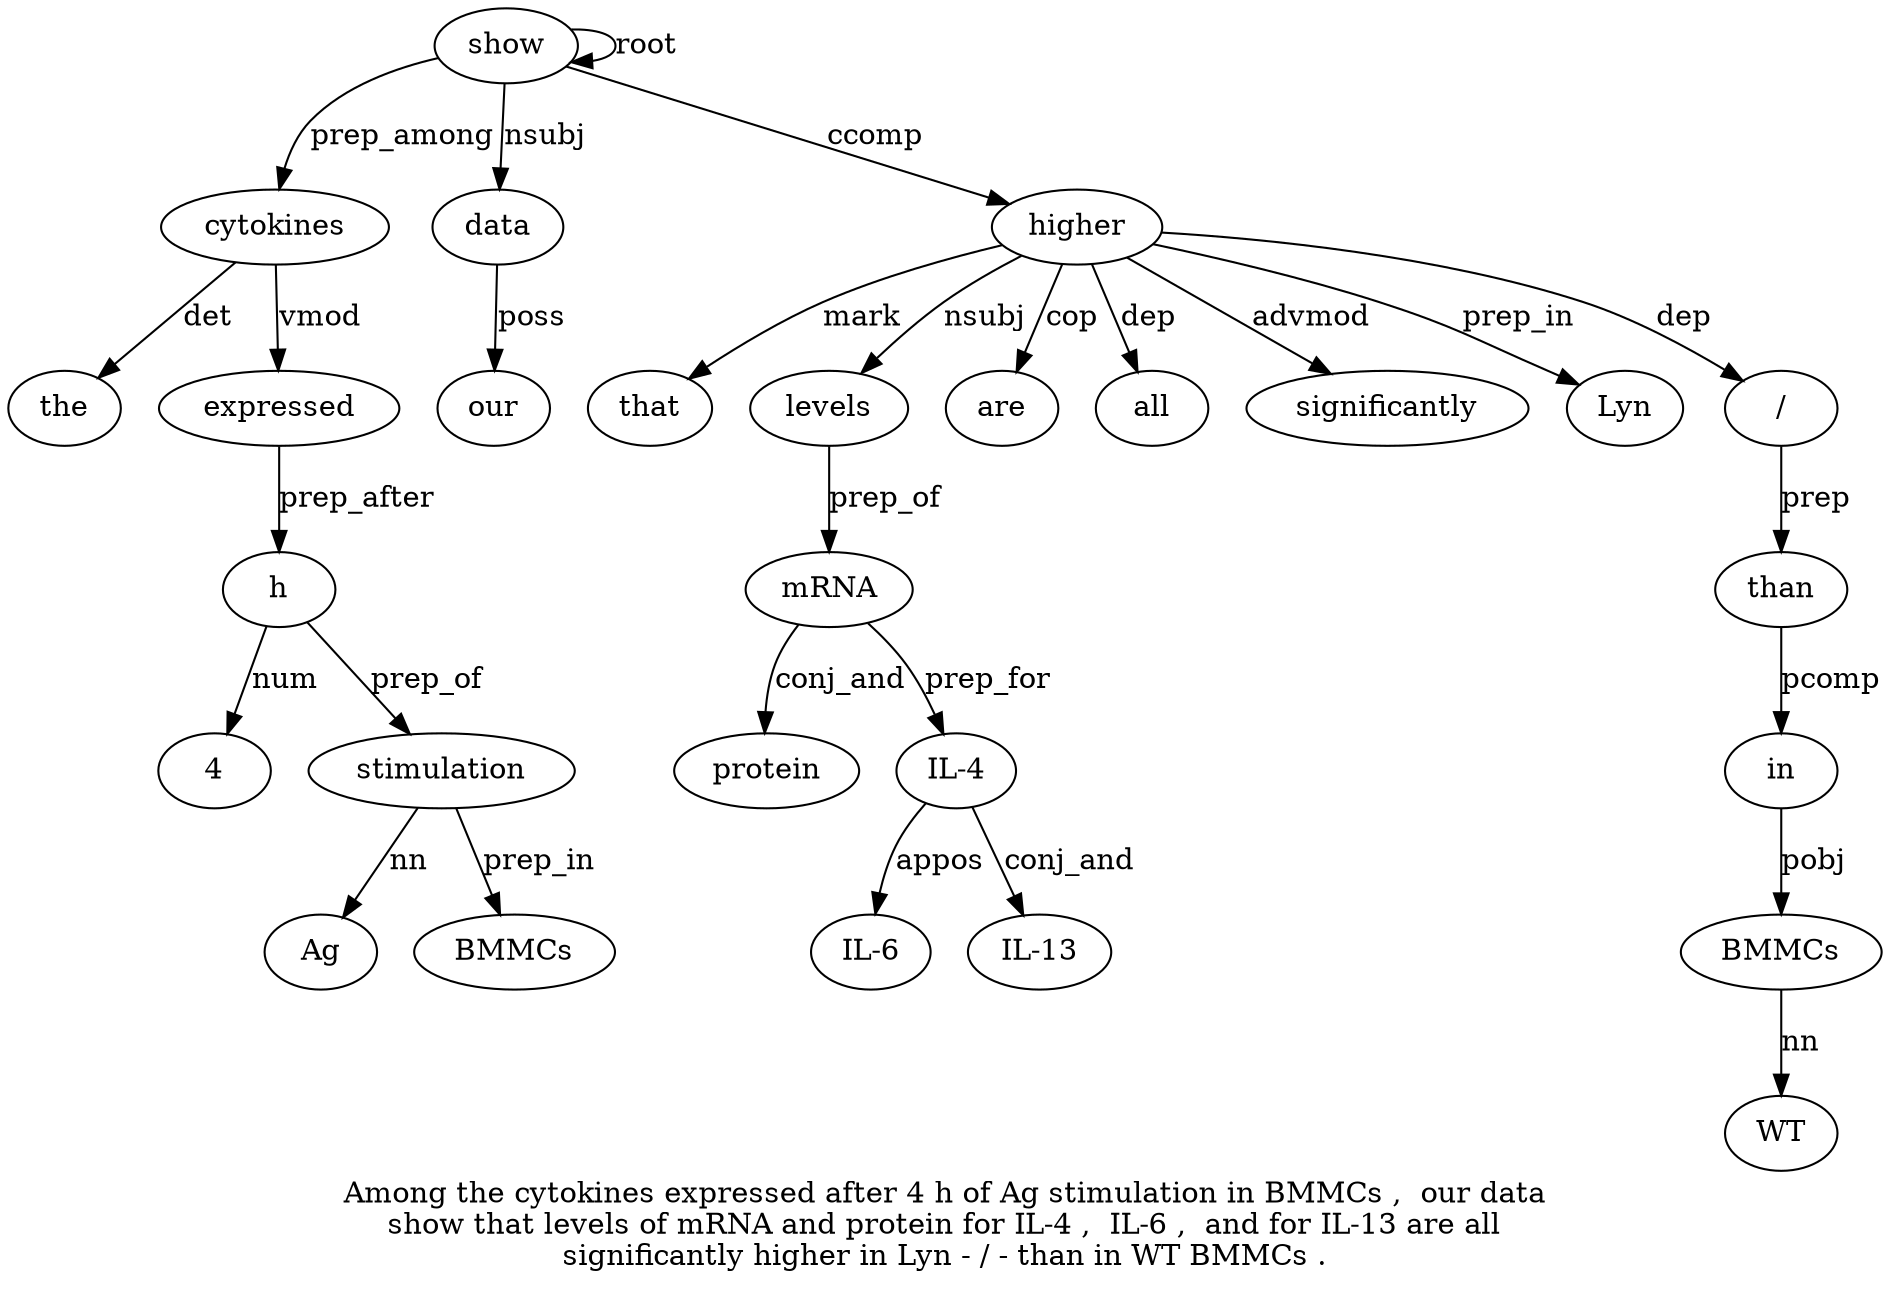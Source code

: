 digraph "Among the cytokines expressed after 4 h of Ag stimulation in BMMCs ,  our data show that levels of mRNA and protein for IL-4 ,  IL-6 ,  and for IL-13 are all significantly higher in Lyn - / - than in WT BMMCs ." {
label="Among the cytokines expressed after 4 h of Ag stimulation in BMMCs ,  our data
show that levels of mRNA and protein for IL-4 ,  IL-6 ,  and for IL-13 are all
significantly higher in Lyn - / - than in WT BMMCs .";
cytokines3 [style=filled, fillcolor=white, label=cytokines];
the2 [style=filled, fillcolor=white, label=the];
cytokines3 -> the2  [label=det];
show16 [style=filled, fillcolor=white, label=show];
show16 -> cytokines3  [label=prep_among];
expressed4 [style=filled, fillcolor=white, label=expressed];
cytokines3 -> expressed4  [label=vmod];
h7 [style=filled, fillcolor=white, label=h];
46 [style=filled, fillcolor=white, label=4];
h7 -> 46  [label=num];
expressed4 -> h7  [label=prep_after];
stimulation10 [style=filled, fillcolor=white, label=stimulation];
Ag9 [style=filled, fillcolor=white, label=Ag];
stimulation10 -> Ag9  [label=nn];
h7 -> stimulation10  [label=prep_of];
BMMCs12 [style=filled, fillcolor=white, label=BMMCs];
stimulation10 -> BMMCs12  [label=prep_in];
data15 [style=filled, fillcolor=white, label=data];
our14 [style=filled, fillcolor=white, label=our];
data15 -> our14  [label=poss];
show16 -> data15  [label=nsubj];
show16 -> show16  [label=root];
higher34 [style=filled, fillcolor=white, label=higher];
that17 [style=filled, fillcolor=white, label=that];
higher34 -> that17  [label=mark];
levels18 [style=filled, fillcolor=white, label=levels];
higher34 -> levels18  [label=nsubj];
mRNA20 [style=filled, fillcolor=white, label=mRNA];
levels18 -> mRNA20  [label=prep_of];
protein22 [style=filled, fillcolor=white, label=protein];
mRNA20 -> protein22  [label=conj_and];
"IL-42" [style=filled, fillcolor=white, label="IL-4"];
mRNA20 -> "IL-42"  [label=prep_for];
"IL-62" [style=filled, fillcolor=white, label="IL-6"];
"IL-42" -> "IL-62"  [label=appos];
"IL-130" [style=filled, fillcolor=white, label="IL-13"];
"IL-42" -> "IL-130"  [label=conj_and];
are31 [style=filled, fillcolor=white, label=are];
higher34 -> are31  [label=cop];
all32 [style=filled, fillcolor=white, label=all];
higher34 -> all32  [label=dep];
significantly33 [style=filled, fillcolor=white, label=significantly];
higher34 -> significantly33  [label=advmod];
show16 -> higher34  [label=ccomp];
Lyn36 [style=filled, fillcolor=white, label=Lyn];
higher34 -> Lyn36  [label=prep_in];
"/38" [style=filled, fillcolor=white, label="/"];
higher34 -> "/38"  [label=dep];
than40 [style=filled, fillcolor=white, label=than];
"/38" -> than40  [label=prep];
in41 [style=filled, fillcolor=white, label=in];
than40 -> in41  [label=pcomp];
BMMCs43 [style=filled, fillcolor=white, label=BMMCs];
WT42 [style=filled, fillcolor=white, label=WT];
BMMCs43 -> WT42  [label=nn];
in41 -> BMMCs43  [label=pobj];
}
